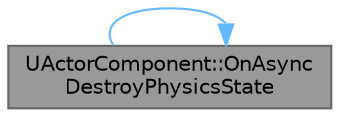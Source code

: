 digraph "UActorComponent::OnAsyncDestroyPhysicsState"
{
 // INTERACTIVE_SVG=YES
 // LATEX_PDF_SIZE
  bgcolor="transparent";
  edge [fontname=Helvetica,fontsize=10,labelfontname=Helvetica,labelfontsize=10];
  node [fontname=Helvetica,fontsize=10,shape=box,height=0.2,width=0.4];
  rankdir="LR";
  Node1 [id="Node000001",label="UActorComponent::OnAsync\lDestroyPhysicsState",height=0.2,width=0.4,color="gray40", fillcolor="grey60", style="filled", fontcolor="black",tooltip="Used to destroy any physics engine information for this component outside of the GameThread."];
  Node1 -> Node1 [id="edge1_Node000001_Node000001",color="steelblue1",style="solid",tooltip=" "];
}
